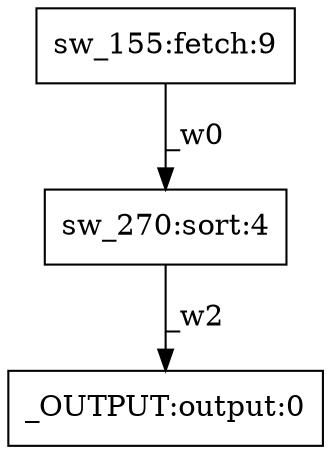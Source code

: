 digraph test1 { node [shape=box] "_OUTPUT" [label="_OUTPUT:output:0"];"sw_270" [label="sw_270:sort:4"];"sw_155" [label="sw_155:fetch:9"];"sw_155" -> "sw_270" [label="_w0"];"sw_270" -> "_OUTPUT" [label="_w2"];}